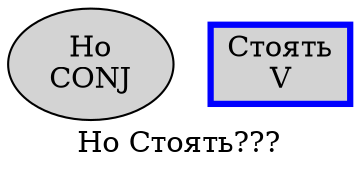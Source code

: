 digraph SENTENCE_3233 {
	graph [label="Но Стоять???"]
	node [style=filled]
		0 [label="Но
CONJ" color="" fillcolor=lightgray penwidth=1 shape=ellipse]
		1 [label="Стоять
V" color=blue fillcolor=lightgray penwidth=3 shape=box]
}